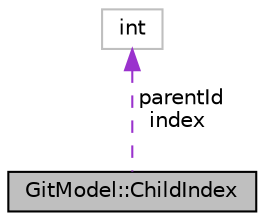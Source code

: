 digraph "GitModel::ChildIndex"
{
 // LATEX_PDF_SIZE
  edge [fontname="Helvetica",fontsize="10",labelfontname="Helvetica",labelfontsize="10"];
  node [fontname="Helvetica",fontsize="10",shape=record];
  Node1 [label="GitModel::ChildIndex",height=0.2,width=0.4,color="black", fillcolor="grey75", style="filled", fontcolor="black",tooltip="Index usable as a key to a map, that identifies a child/row within a tree."];
  Node2 -> Node1 [dir="back",color="darkorchid3",fontsize="10",style="dashed",label=" parentId\nindex" ,fontname="Helvetica"];
  Node2 [label="int",height=0.2,width=0.4,color="grey75", fillcolor="white", style="filled",tooltip=" "];
}
